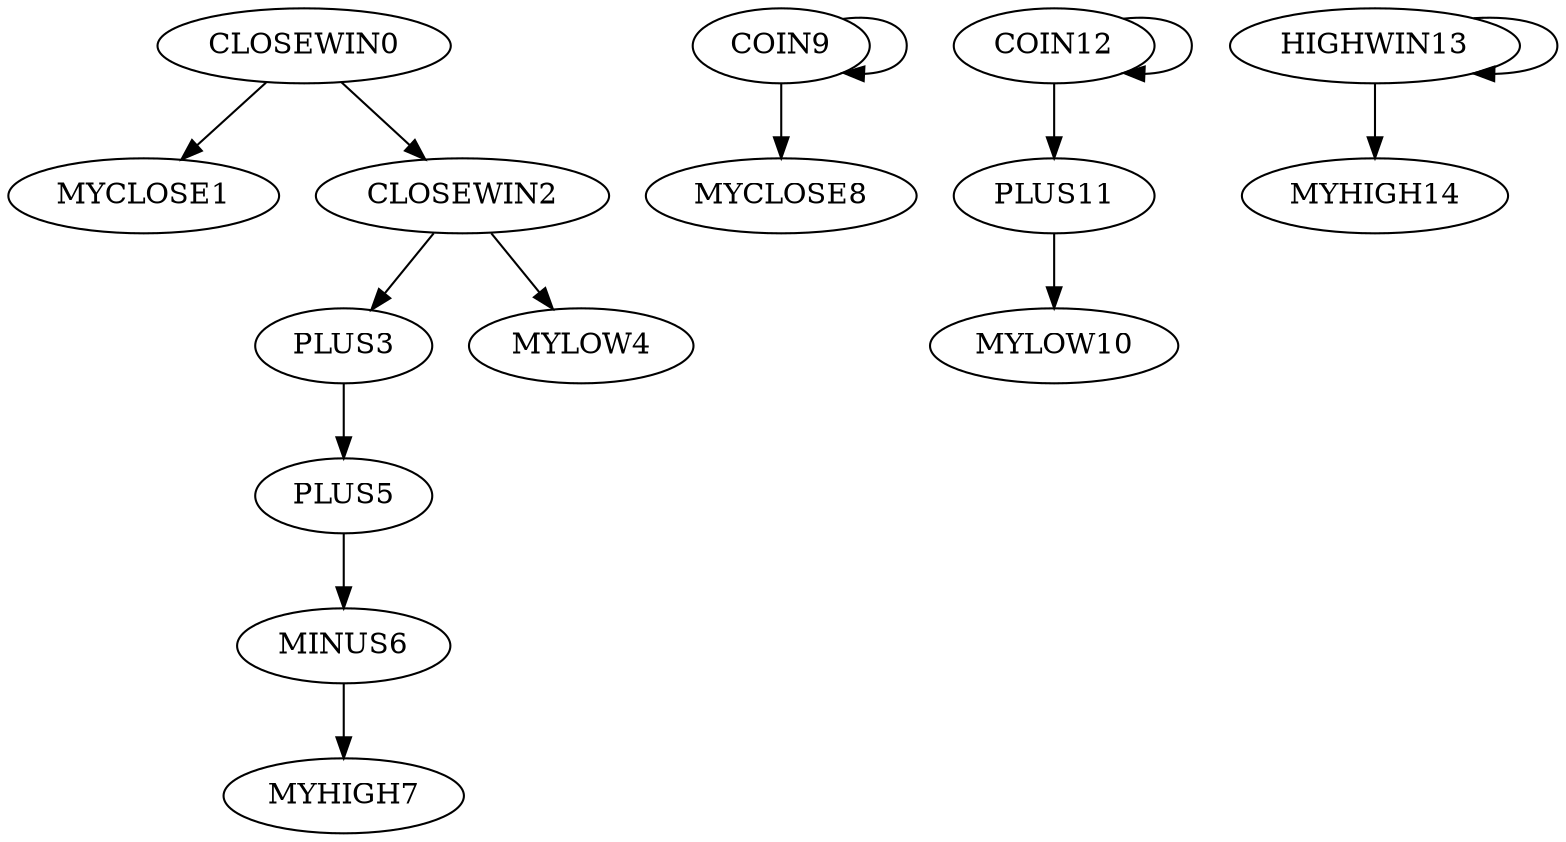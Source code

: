 digraph T {
	CLOSEWIN0 -> MYCLOSE1;
	CLOSEWIN0 -> CLOSEWIN2;
	CLOSEWIN2 -> PLUS3;
	CLOSEWIN2 -> MYLOW4;
	PLUS3 -> PLUS5;
	PLUS5 -> MINUS6;
	MINUS6 -> MYHIGH7;
	COIN9 -> MYCLOSE8;
	COIN9 -> COIN9;
	PLUS11 -> MYLOW10;
	COIN12 -> PLUS11;
	COIN12 -> COIN12;
	HIGHWIN13 -> HIGHWIN13;
	HIGHWIN13 -> MYHIGH14;
}